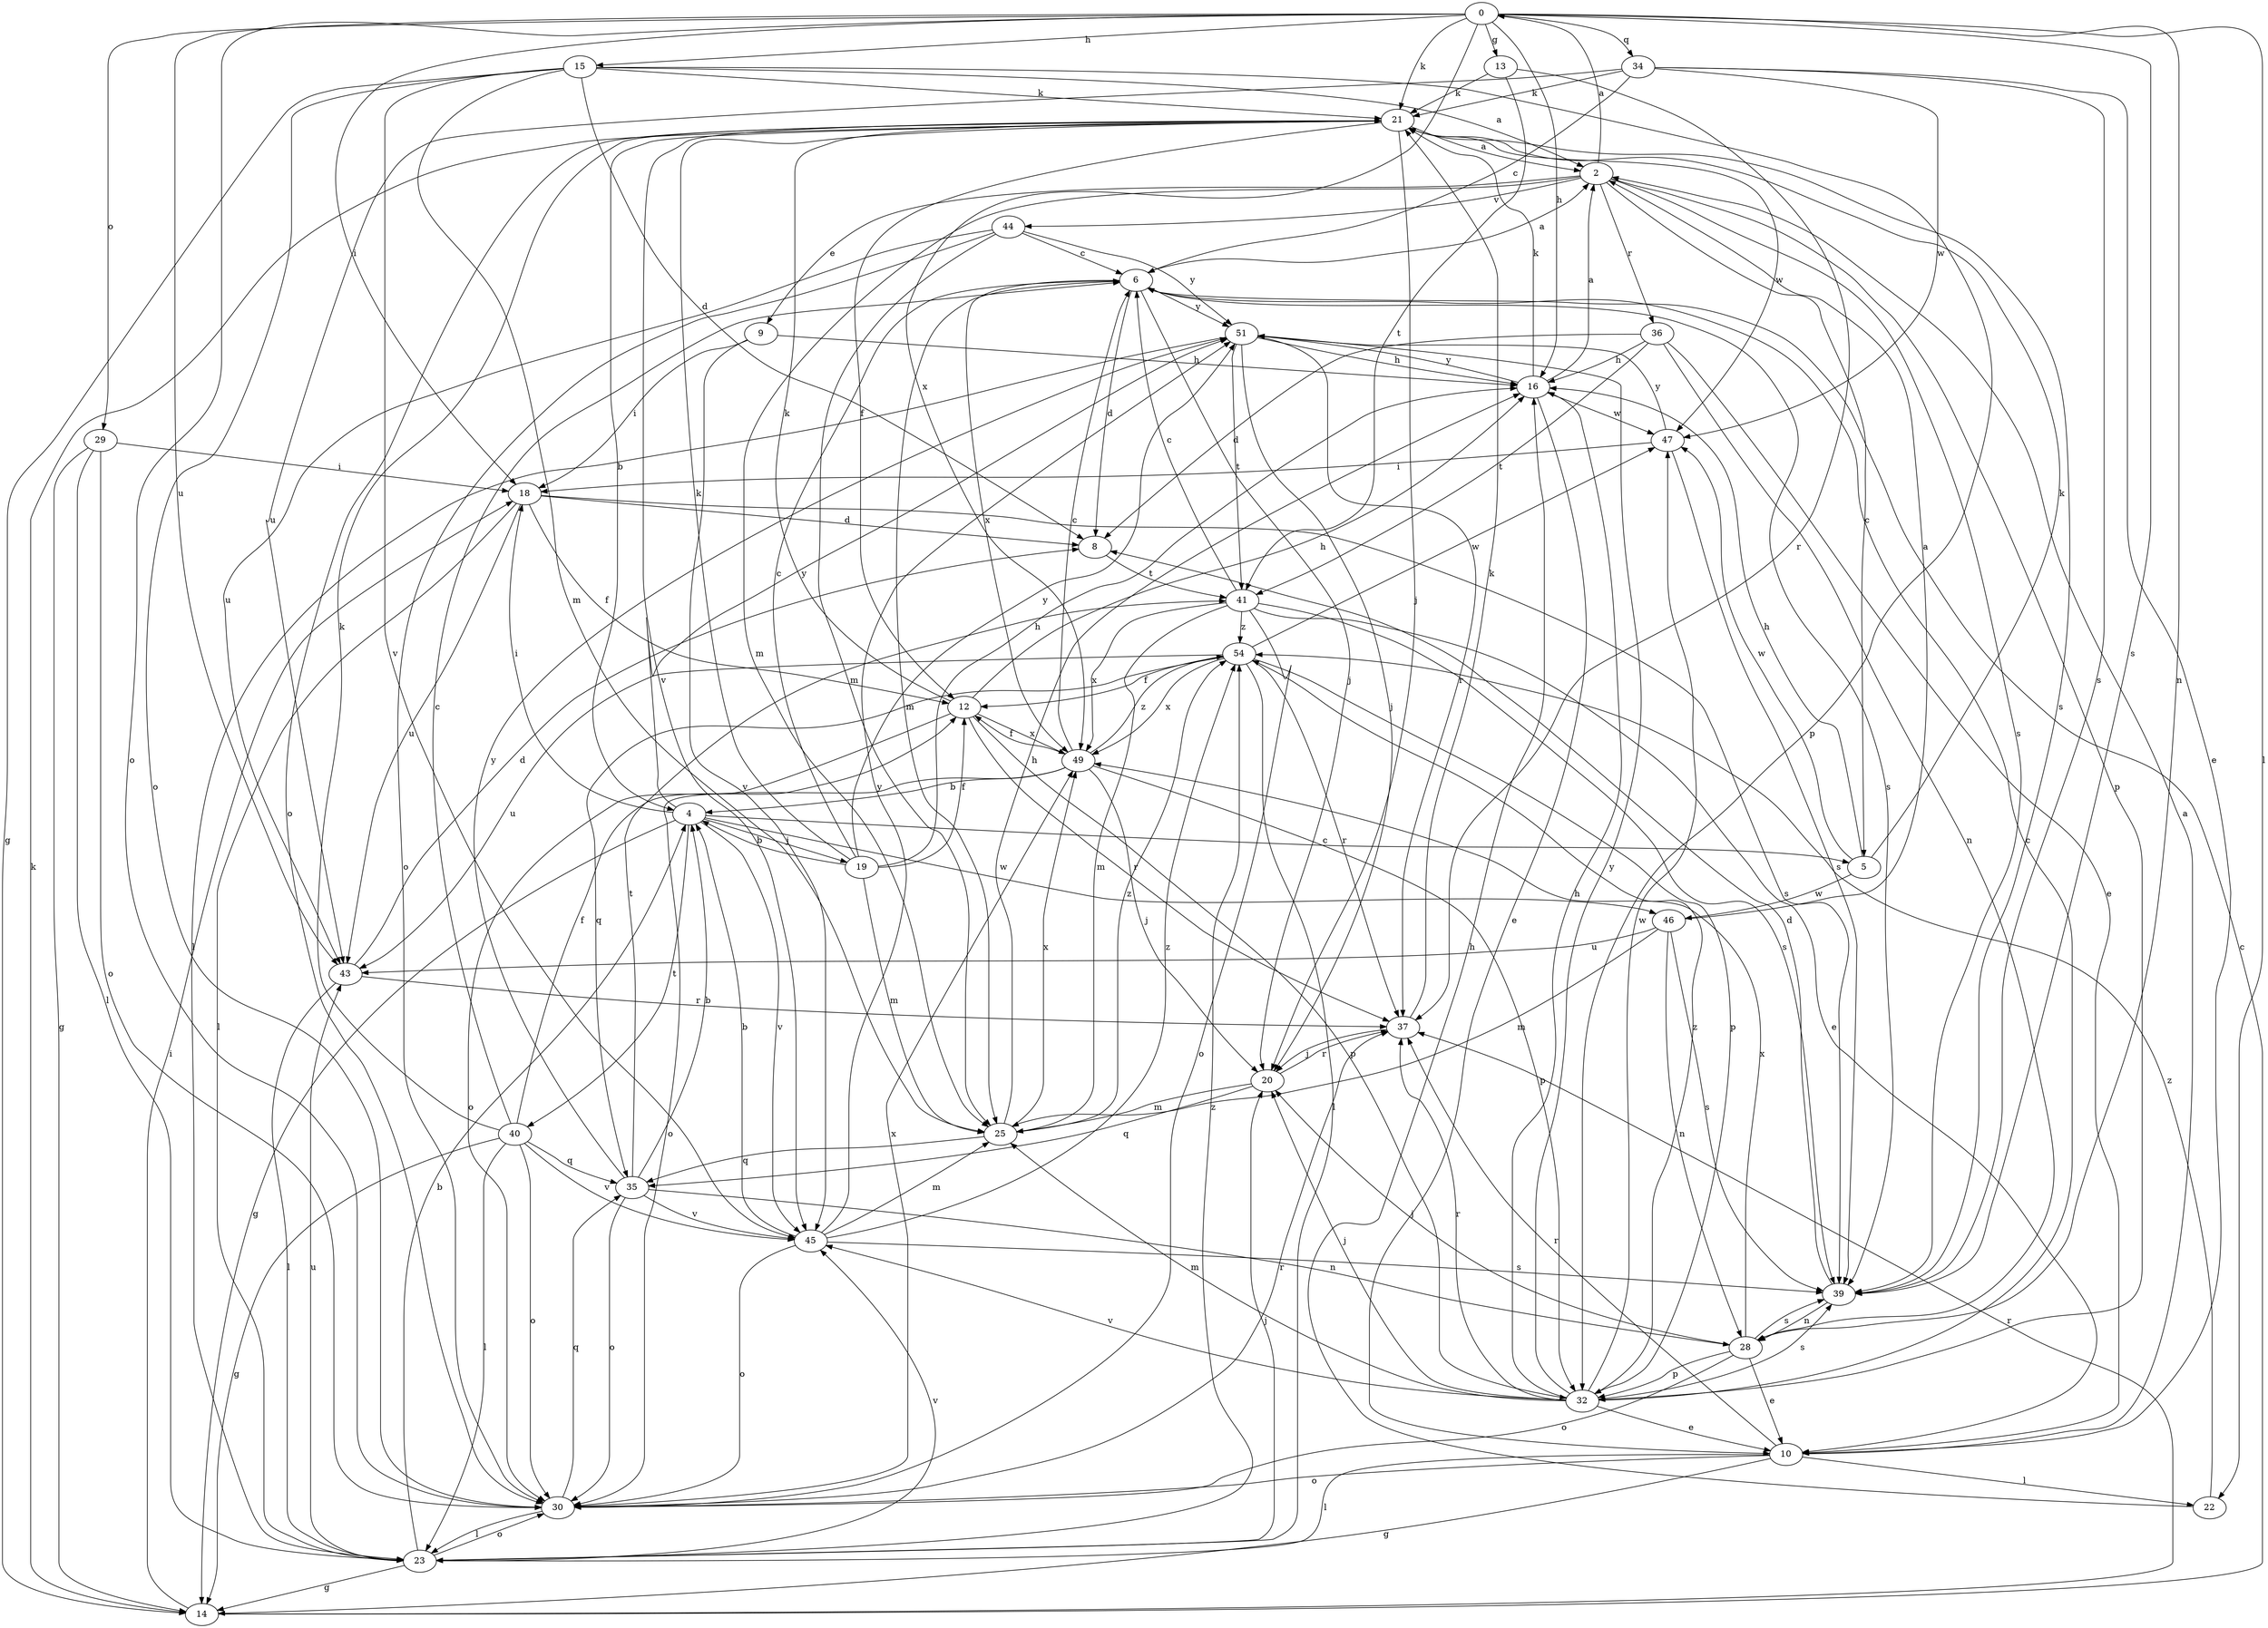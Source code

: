 strict digraph  {
0;
2;
4;
5;
6;
8;
9;
10;
12;
13;
14;
15;
16;
18;
19;
20;
21;
22;
23;
25;
28;
29;
30;
32;
34;
35;
36;
37;
39;
40;
41;
43;
44;
45;
46;
47;
49;
51;
54;
0 -> 13  [label=g];
0 -> 15  [label=h];
0 -> 16  [label=h];
0 -> 18  [label=i];
0 -> 21  [label=k];
0 -> 22  [label=l];
0 -> 28  [label=n];
0 -> 29  [label=o];
0 -> 30  [label=o];
0 -> 34  [label=q];
0 -> 39  [label=s];
0 -> 43  [label=u];
0 -> 49  [label=x];
2 -> 0  [label=a];
2 -> 5  [label=c];
2 -> 9  [label=e];
2 -> 25  [label=m];
2 -> 32  [label=p];
2 -> 36  [label=r];
2 -> 39  [label=s];
2 -> 44  [label=v];
4 -> 5  [label=c];
4 -> 14  [label=g];
4 -> 18  [label=i];
4 -> 19  [label=j];
4 -> 40  [label=t];
4 -> 45  [label=v];
4 -> 46  [label=w];
4 -> 51  [label=y];
5 -> 16  [label=h];
5 -> 21  [label=k];
5 -> 46  [label=w];
5 -> 47  [label=w];
6 -> 2  [label=a];
6 -> 8  [label=d];
6 -> 20  [label=j];
6 -> 25  [label=m];
6 -> 39  [label=s];
6 -> 49  [label=x];
6 -> 51  [label=y];
8 -> 41  [label=t];
9 -> 16  [label=h];
9 -> 18  [label=i];
9 -> 45  [label=v];
10 -> 2  [label=a];
10 -> 14  [label=g];
10 -> 22  [label=l];
10 -> 23  [label=l];
10 -> 30  [label=o];
10 -> 37  [label=r];
12 -> 16  [label=h];
12 -> 21  [label=k];
12 -> 30  [label=o];
12 -> 32  [label=p];
12 -> 37  [label=r];
12 -> 49  [label=x];
13 -> 21  [label=k];
13 -> 37  [label=r];
13 -> 41  [label=t];
14 -> 6  [label=c];
14 -> 18  [label=i];
14 -> 21  [label=k];
14 -> 37  [label=r];
15 -> 2  [label=a];
15 -> 8  [label=d];
15 -> 14  [label=g];
15 -> 21  [label=k];
15 -> 25  [label=m];
15 -> 30  [label=o];
15 -> 32  [label=p];
15 -> 45  [label=v];
16 -> 2  [label=a];
16 -> 10  [label=e];
16 -> 21  [label=k];
16 -> 47  [label=w];
16 -> 51  [label=y];
18 -> 8  [label=d];
18 -> 12  [label=f];
18 -> 23  [label=l];
18 -> 39  [label=s];
18 -> 43  [label=u];
19 -> 4  [label=b];
19 -> 6  [label=c];
19 -> 12  [label=f];
19 -> 16  [label=h];
19 -> 21  [label=k];
19 -> 25  [label=m];
19 -> 51  [label=y];
20 -> 25  [label=m];
20 -> 35  [label=q];
20 -> 37  [label=r];
21 -> 2  [label=a];
21 -> 4  [label=b];
21 -> 12  [label=f];
21 -> 20  [label=j];
21 -> 30  [label=o];
21 -> 39  [label=s];
21 -> 45  [label=v];
21 -> 47  [label=w];
22 -> 16  [label=h];
22 -> 54  [label=z];
23 -> 4  [label=b];
23 -> 14  [label=g];
23 -> 20  [label=j];
23 -> 30  [label=o];
23 -> 43  [label=u];
23 -> 45  [label=v];
23 -> 54  [label=z];
25 -> 16  [label=h];
25 -> 35  [label=q];
25 -> 49  [label=x];
25 -> 54  [label=z];
28 -> 10  [label=e];
28 -> 20  [label=j];
28 -> 30  [label=o];
28 -> 32  [label=p];
28 -> 39  [label=s];
28 -> 49  [label=x];
29 -> 14  [label=g];
29 -> 18  [label=i];
29 -> 23  [label=l];
29 -> 30  [label=o];
30 -> 23  [label=l];
30 -> 35  [label=q];
30 -> 37  [label=r];
30 -> 49  [label=x];
32 -> 6  [label=c];
32 -> 10  [label=e];
32 -> 16  [label=h];
32 -> 20  [label=j];
32 -> 25  [label=m];
32 -> 37  [label=r];
32 -> 39  [label=s];
32 -> 45  [label=v];
32 -> 47  [label=w];
32 -> 51  [label=y];
32 -> 54  [label=z];
34 -> 6  [label=c];
34 -> 10  [label=e];
34 -> 21  [label=k];
34 -> 39  [label=s];
34 -> 43  [label=u];
34 -> 47  [label=w];
35 -> 4  [label=b];
35 -> 28  [label=n];
35 -> 30  [label=o];
35 -> 41  [label=t];
35 -> 45  [label=v];
35 -> 51  [label=y];
36 -> 8  [label=d];
36 -> 10  [label=e];
36 -> 16  [label=h];
36 -> 28  [label=n];
36 -> 41  [label=t];
37 -> 20  [label=j];
37 -> 21  [label=k];
39 -> 8  [label=d];
39 -> 28  [label=n];
40 -> 6  [label=c];
40 -> 12  [label=f];
40 -> 14  [label=g];
40 -> 21  [label=k];
40 -> 23  [label=l];
40 -> 30  [label=o];
40 -> 35  [label=q];
40 -> 45  [label=v];
41 -> 6  [label=c];
41 -> 10  [label=e];
41 -> 25  [label=m];
41 -> 30  [label=o];
41 -> 39  [label=s];
41 -> 49  [label=x];
41 -> 54  [label=z];
43 -> 8  [label=d];
43 -> 23  [label=l];
43 -> 37  [label=r];
44 -> 6  [label=c];
44 -> 25  [label=m];
44 -> 30  [label=o];
44 -> 43  [label=u];
44 -> 51  [label=y];
45 -> 4  [label=b];
45 -> 25  [label=m];
45 -> 30  [label=o];
45 -> 39  [label=s];
45 -> 51  [label=y];
45 -> 54  [label=z];
46 -> 2  [label=a];
46 -> 25  [label=m];
46 -> 28  [label=n];
46 -> 39  [label=s];
46 -> 43  [label=u];
47 -> 18  [label=i];
47 -> 39  [label=s];
47 -> 51  [label=y];
49 -> 4  [label=b];
49 -> 6  [label=c];
49 -> 12  [label=f];
49 -> 20  [label=j];
49 -> 30  [label=o];
49 -> 32  [label=p];
49 -> 54  [label=z];
51 -> 16  [label=h];
51 -> 20  [label=j];
51 -> 23  [label=l];
51 -> 37  [label=r];
51 -> 41  [label=t];
54 -> 12  [label=f];
54 -> 23  [label=l];
54 -> 32  [label=p];
54 -> 35  [label=q];
54 -> 37  [label=r];
54 -> 43  [label=u];
54 -> 47  [label=w];
54 -> 49  [label=x];
}
